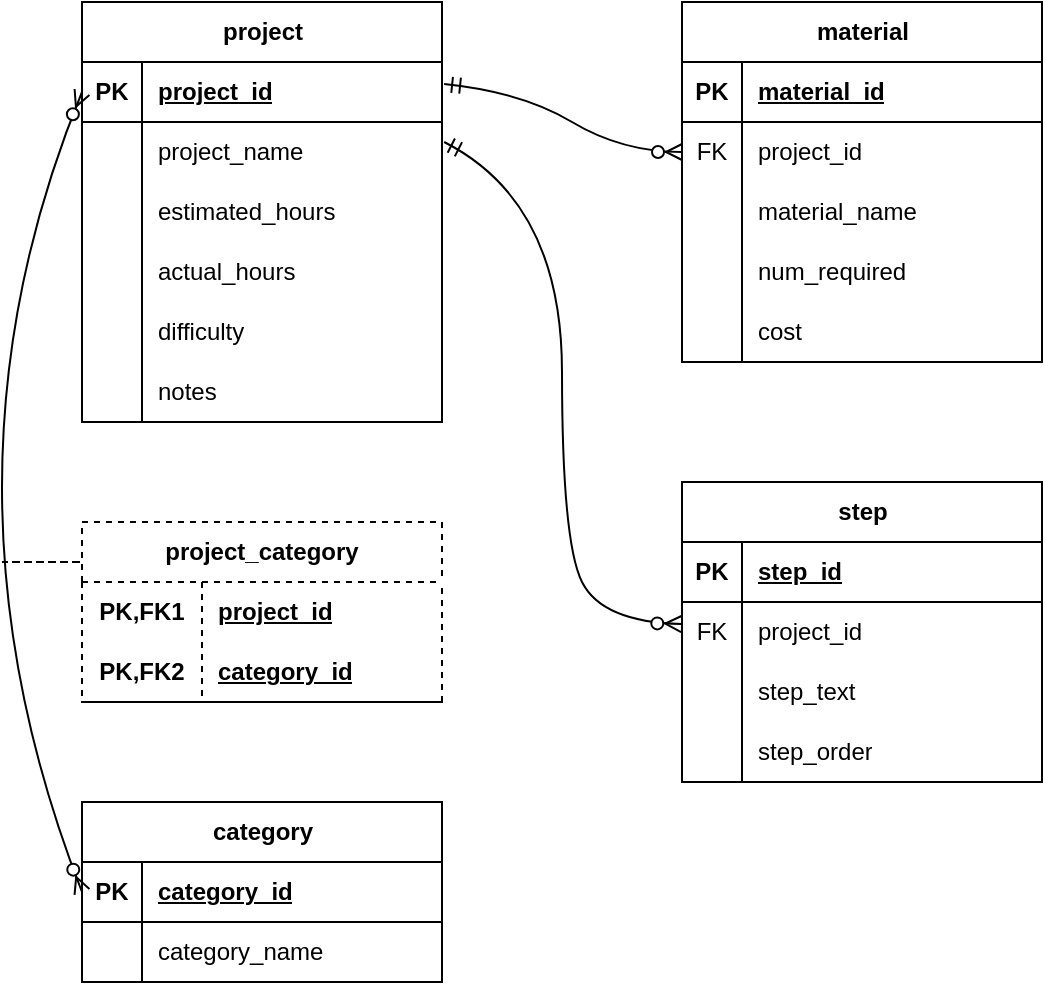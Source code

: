 <mxfile version="26.0.9">
  <diagram id="R2lEEEUBdFMjLlhIrx00" name="Page-1">
    <mxGraphModel dx="792" dy="515" grid="1" gridSize="10" guides="1" tooltips="1" connect="1" arrows="1" fold="1" page="1" pageScale="1" pageWidth="850" pageHeight="1100" math="0" shadow="0" extFonts="Permanent Marker^https://fonts.googleapis.com/css?family=Permanent+Marker">
      <root>
        <mxCell id="0" />
        <mxCell id="1" parent="0" />
        <mxCell id="8Thl2Zmb6-EIQ0lzNdS0-1" value="project" style="shape=table;startSize=30;container=1;collapsible=1;childLayout=tableLayout;fixedRows=1;rowLines=0;fontStyle=1;align=center;resizeLast=1;html=1;" parent="1" vertex="1">
          <mxGeometry x="80" y="120" width="180" height="210" as="geometry" />
        </mxCell>
        <mxCell id="8Thl2Zmb6-EIQ0lzNdS0-2" value="" style="shape=tableRow;horizontal=0;startSize=0;swimlaneHead=0;swimlaneBody=0;fillColor=none;collapsible=0;dropTarget=0;points=[[0,0.5],[1,0.5]];portConstraint=eastwest;top=0;left=0;right=0;bottom=1;" parent="8Thl2Zmb6-EIQ0lzNdS0-1" vertex="1">
          <mxGeometry y="30" width="180" height="30" as="geometry" />
        </mxCell>
        <mxCell id="8Thl2Zmb6-EIQ0lzNdS0-3" value="PK" style="shape=partialRectangle;connectable=0;fillColor=none;top=0;left=0;bottom=0;right=0;fontStyle=1;overflow=hidden;whiteSpace=wrap;html=1;" parent="8Thl2Zmb6-EIQ0lzNdS0-2" vertex="1">
          <mxGeometry width="30" height="30" as="geometry">
            <mxRectangle width="30" height="30" as="alternateBounds" />
          </mxGeometry>
        </mxCell>
        <mxCell id="8Thl2Zmb6-EIQ0lzNdS0-4" value="project_id" style="shape=partialRectangle;connectable=0;fillColor=none;top=0;left=0;bottom=0;right=0;align=left;spacingLeft=6;fontStyle=5;overflow=hidden;whiteSpace=wrap;html=1;" parent="8Thl2Zmb6-EIQ0lzNdS0-2" vertex="1">
          <mxGeometry x="30" width="150" height="30" as="geometry">
            <mxRectangle width="150" height="30" as="alternateBounds" />
          </mxGeometry>
        </mxCell>
        <mxCell id="8Thl2Zmb6-EIQ0lzNdS0-5" value="" style="shape=tableRow;horizontal=0;startSize=0;swimlaneHead=0;swimlaneBody=0;fillColor=none;collapsible=0;dropTarget=0;points=[[0,0.5],[1,0.5]];portConstraint=eastwest;top=0;left=0;right=0;bottom=0;" parent="8Thl2Zmb6-EIQ0lzNdS0-1" vertex="1">
          <mxGeometry y="60" width="180" height="30" as="geometry" />
        </mxCell>
        <mxCell id="8Thl2Zmb6-EIQ0lzNdS0-6" value="" style="shape=partialRectangle;connectable=0;fillColor=none;top=0;left=0;bottom=0;right=0;editable=1;overflow=hidden;whiteSpace=wrap;html=1;" parent="8Thl2Zmb6-EIQ0lzNdS0-5" vertex="1">
          <mxGeometry width="30" height="30" as="geometry">
            <mxRectangle width="30" height="30" as="alternateBounds" />
          </mxGeometry>
        </mxCell>
        <mxCell id="8Thl2Zmb6-EIQ0lzNdS0-7" value="project_name" style="shape=partialRectangle;connectable=0;fillColor=none;top=0;left=0;bottom=0;right=0;align=left;spacingLeft=6;overflow=hidden;whiteSpace=wrap;html=1;" parent="8Thl2Zmb6-EIQ0lzNdS0-5" vertex="1">
          <mxGeometry x="30" width="150" height="30" as="geometry">
            <mxRectangle width="150" height="30" as="alternateBounds" />
          </mxGeometry>
        </mxCell>
        <mxCell id="8Thl2Zmb6-EIQ0lzNdS0-8" value="" style="shape=tableRow;horizontal=0;startSize=0;swimlaneHead=0;swimlaneBody=0;fillColor=none;collapsible=0;dropTarget=0;points=[[0,0.5],[1,0.5]];portConstraint=eastwest;top=0;left=0;right=0;bottom=0;" parent="8Thl2Zmb6-EIQ0lzNdS0-1" vertex="1">
          <mxGeometry y="90" width="180" height="30" as="geometry" />
        </mxCell>
        <mxCell id="8Thl2Zmb6-EIQ0lzNdS0-9" value="" style="shape=partialRectangle;connectable=0;fillColor=none;top=0;left=0;bottom=0;right=0;editable=1;overflow=hidden;whiteSpace=wrap;html=1;" parent="8Thl2Zmb6-EIQ0lzNdS0-8" vertex="1">
          <mxGeometry width="30" height="30" as="geometry">
            <mxRectangle width="30" height="30" as="alternateBounds" />
          </mxGeometry>
        </mxCell>
        <mxCell id="8Thl2Zmb6-EIQ0lzNdS0-10" value="estimated_hours" style="shape=partialRectangle;connectable=0;fillColor=none;top=0;left=0;bottom=0;right=0;align=left;spacingLeft=6;overflow=hidden;whiteSpace=wrap;html=1;" parent="8Thl2Zmb6-EIQ0lzNdS0-8" vertex="1">
          <mxGeometry x="30" width="150" height="30" as="geometry">
            <mxRectangle width="150" height="30" as="alternateBounds" />
          </mxGeometry>
        </mxCell>
        <mxCell id="8Thl2Zmb6-EIQ0lzNdS0-11" value="" style="shape=tableRow;horizontal=0;startSize=0;swimlaneHead=0;swimlaneBody=0;fillColor=none;collapsible=0;dropTarget=0;points=[[0,0.5],[1,0.5]];portConstraint=eastwest;top=0;left=0;right=0;bottom=0;" parent="8Thl2Zmb6-EIQ0lzNdS0-1" vertex="1">
          <mxGeometry y="120" width="180" height="30" as="geometry" />
        </mxCell>
        <mxCell id="8Thl2Zmb6-EIQ0lzNdS0-12" value="" style="shape=partialRectangle;connectable=0;fillColor=none;top=0;left=0;bottom=0;right=0;editable=1;overflow=hidden;whiteSpace=wrap;html=1;" parent="8Thl2Zmb6-EIQ0lzNdS0-11" vertex="1">
          <mxGeometry width="30" height="30" as="geometry">
            <mxRectangle width="30" height="30" as="alternateBounds" />
          </mxGeometry>
        </mxCell>
        <mxCell id="8Thl2Zmb6-EIQ0lzNdS0-13" value="actual_hours" style="shape=partialRectangle;connectable=0;fillColor=none;top=0;left=0;bottom=0;right=0;align=left;spacingLeft=6;overflow=hidden;whiteSpace=wrap;html=1;" parent="8Thl2Zmb6-EIQ0lzNdS0-11" vertex="1">
          <mxGeometry x="30" width="150" height="30" as="geometry">
            <mxRectangle width="150" height="30" as="alternateBounds" />
          </mxGeometry>
        </mxCell>
        <mxCell id="8Thl2Zmb6-EIQ0lzNdS0-14" style="shape=tableRow;horizontal=0;startSize=0;swimlaneHead=0;swimlaneBody=0;fillColor=none;collapsible=0;dropTarget=0;points=[[0,0.5],[1,0.5]];portConstraint=eastwest;top=0;left=0;right=0;bottom=0;" parent="8Thl2Zmb6-EIQ0lzNdS0-1" vertex="1">
          <mxGeometry y="150" width="180" height="30" as="geometry" />
        </mxCell>
        <mxCell id="8Thl2Zmb6-EIQ0lzNdS0-15" style="shape=partialRectangle;connectable=0;fillColor=none;top=0;left=0;bottom=0;right=0;editable=1;overflow=hidden;whiteSpace=wrap;html=1;" parent="8Thl2Zmb6-EIQ0lzNdS0-14" vertex="1">
          <mxGeometry width="30" height="30" as="geometry">
            <mxRectangle width="30" height="30" as="alternateBounds" />
          </mxGeometry>
        </mxCell>
        <mxCell id="8Thl2Zmb6-EIQ0lzNdS0-16" value="difficulty" style="shape=partialRectangle;connectable=0;fillColor=none;top=0;left=0;bottom=0;right=0;align=left;spacingLeft=6;overflow=hidden;whiteSpace=wrap;html=1;" parent="8Thl2Zmb6-EIQ0lzNdS0-14" vertex="1">
          <mxGeometry x="30" width="150" height="30" as="geometry">
            <mxRectangle width="150" height="30" as="alternateBounds" />
          </mxGeometry>
        </mxCell>
        <mxCell id="8Thl2Zmb6-EIQ0lzNdS0-17" style="shape=tableRow;horizontal=0;startSize=0;swimlaneHead=0;swimlaneBody=0;fillColor=none;collapsible=0;dropTarget=0;points=[[0,0.5],[1,0.5]];portConstraint=eastwest;top=0;left=0;right=0;bottom=0;" parent="8Thl2Zmb6-EIQ0lzNdS0-1" vertex="1">
          <mxGeometry y="180" width="180" height="30" as="geometry" />
        </mxCell>
        <mxCell id="8Thl2Zmb6-EIQ0lzNdS0-18" style="shape=partialRectangle;connectable=0;fillColor=none;top=0;left=0;bottom=0;right=0;editable=1;overflow=hidden;whiteSpace=wrap;html=1;" parent="8Thl2Zmb6-EIQ0lzNdS0-17" vertex="1">
          <mxGeometry width="30" height="30" as="geometry">
            <mxRectangle width="30" height="30" as="alternateBounds" />
          </mxGeometry>
        </mxCell>
        <mxCell id="8Thl2Zmb6-EIQ0lzNdS0-19" value="notes" style="shape=partialRectangle;connectable=0;fillColor=none;top=0;left=0;bottom=0;right=0;align=left;spacingLeft=6;overflow=hidden;whiteSpace=wrap;html=1;" parent="8Thl2Zmb6-EIQ0lzNdS0-17" vertex="1">
          <mxGeometry x="30" width="150" height="30" as="geometry">
            <mxRectangle width="150" height="30" as="alternateBounds" />
          </mxGeometry>
        </mxCell>
        <mxCell id="8Thl2Zmb6-EIQ0lzNdS0-33" value="project_category" style="shape=table;startSize=30;container=1;collapsible=1;childLayout=tableLayout;fixedRows=1;rowLines=0;fontStyle=1;align=center;resizeLast=1;html=1;whiteSpace=wrap;dashed=1;" parent="1" vertex="1">
          <mxGeometry x="80" y="380" width="180" height="90" as="geometry" />
        </mxCell>
        <mxCell id="8Thl2Zmb6-EIQ0lzNdS0-34" value="" style="shape=tableRow;horizontal=0;startSize=0;swimlaneHead=0;swimlaneBody=0;fillColor=none;collapsible=0;dropTarget=0;points=[[0,0.5],[1,0.5]];portConstraint=eastwest;top=0;left=0;right=0;bottom=0;html=1;" parent="8Thl2Zmb6-EIQ0lzNdS0-33" vertex="1">
          <mxGeometry y="30" width="180" height="30" as="geometry" />
        </mxCell>
        <mxCell id="8Thl2Zmb6-EIQ0lzNdS0-35" value="PK,FK1" style="shape=partialRectangle;connectable=0;fillColor=none;top=0;left=0;bottom=0;right=0;fontStyle=1;overflow=hidden;html=1;whiteSpace=wrap;" parent="8Thl2Zmb6-EIQ0lzNdS0-34" vertex="1">
          <mxGeometry width="60" height="30" as="geometry">
            <mxRectangle width="60" height="30" as="alternateBounds" />
          </mxGeometry>
        </mxCell>
        <mxCell id="8Thl2Zmb6-EIQ0lzNdS0-36" value="project_id" style="shape=partialRectangle;connectable=0;fillColor=none;top=0;left=0;bottom=0;right=0;align=left;spacingLeft=6;fontStyle=5;overflow=hidden;html=1;whiteSpace=wrap;" parent="8Thl2Zmb6-EIQ0lzNdS0-34" vertex="1">
          <mxGeometry x="60" width="120" height="30" as="geometry">
            <mxRectangle width="120" height="30" as="alternateBounds" />
          </mxGeometry>
        </mxCell>
        <mxCell id="8Thl2Zmb6-EIQ0lzNdS0-37" value="" style="shape=tableRow;horizontal=0;startSize=0;swimlaneHead=0;swimlaneBody=0;fillColor=none;collapsible=0;dropTarget=0;points=[[0,0.5],[1,0.5]];portConstraint=eastwest;top=0;left=0;right=0;bottom=1;html=1;" parent="8Thl2Zmb6-EIQ0lzNdS0-33" vertex="1">
          <mxGeometry y="60" width="180" height="30" as="geometry" />
        </mxCell>
        <mxCell id="8Thl2Zmb6-EIQ0lzNdS0-38" value="PK,FK2" style="shape=partialRectangle;connectable=0;fillColor=none;top=0;left=0;bottom=0;right=0;fontStyle=1;overflow=hidden;html=1;whiteSpace=wrap;" parent="8Thl2Zmb6-EIQ0lzNdS0-37" vertex="1">
          <mxGeometry width="60" height="30" as="geometry">
            <mxRectangle width="60" height="30" as="alternateBounds" />
          </mxGeometry>
        </mxCell>
        <mxCell id="8Thl2Zmb6-EIQ0lzNdS0-39" value="category_id" style="shape=partialRectangle;connectable=0;fillColor=none;top=0;left=0;bottom=0;right=0;align=left;spacingLeft=6;fontStyle=5;overflow=hidden;html=1;whiteSpace=wrap;" parent="8Thl2Zmb6-EIQ0lzNdS0-37" vertex="1">
          <mxGeometry x="60" width="120" height="30" as="geometry">
            <mxRectangle width="120" height="30" as="alternateBounds" />
          </mxGeometry>
        </mxCell>
        <mxCell id="8Thl2Zmb6-EIQ0lzNdS0-46" value="category" style="shape=table;startSize=30;container=1;collapsible=1;childLayout=tableLayout;fixedRows=1;rowLines=0;fontStyle=1;align=center;resizeLast=1;html=1;" parent="1" vertex="1">
          <mxGeometry x="80" y="520" width="180" height="90" as="geometry" />
        </mxCell>
        <mxCell id="8Thl2Zmb6-EIQ0lzNdS0-47" value="" style="shape=tableRow;horizontal=0;startSize=0;swimlaneHead=0;swimlaneBody=0;fillColor=none;collapsible=0;dropTarget=0;points=[[0,0.5],[1,0.5]];portConstraint=eastwest;top=0;left=0;right=0;bottom=1;" parent="8Thl2Zmb6-EIQ0lzNdS0-46" vertex="1">
          <mxGeometry y="30" width="180" height="30" as="geometry" />
        </mxCell>
        <mxCell id="8Thl2Zmb6-EIQ0lzNdS0-48" value="PK" style="shape=partialRectangle;connectable=0;fillColor=none;top=0;left=0;bottom=0;right=0;fontStyle=1;overflow=hidden;whiteSpace=wrap;html=1;" parent="8Thl2Zmb6-EIQ0lzNdS0-47" vertex="1">
          <mxGeometry width="30" height="30" as="geometry">
            <mxRectangle width="30" height="30" as="alternateBounds" />
          </mxGeometry>
        </mxCell>
        <mxCell id="8Thl2Zmb6-EIQ0lzNdS0-49" value="category_id" style="shape=partialRectangle;connectable=0;fillColor=none;top=0;left=0;bottom=0;right=0;align=left;spacingLeft=6;fontStyle=5;overflow=hidden;whiteSpace=wrap;html=1;" parent="8Thl2Zmb6-EIQ0lzNdS0-47" vertex="1">
          <mxGeometry x="30" width="150" height="30" as="geometry">
            <mxRectangle width="150" height="30" as="alternateBounds" />
          </mxGeometry>
        </mxCell>
        <mxCell id="8Thl2Zmb6-EIQ0lzNdS0-50" value="" style="shape=tableRow;horizontal=0;startSize=0;swimlaneHead=0;swimlaneBody=0;fillColor=none;collapsible=0;dropTarget=0;points=[[0,0.5],[1,0.5]];portConstraint=eastwest;top=0;left=0;right=0;bottom=0;" parent="8Thl2Zmb6-EIQ0lzNdS0-46" vertex="1">
          <mxGeometry y="60" width="180" height="30" as="geometry" />
        </mxCell>
        <mxCell id="8Thl2Zmb6-EIQ0lzNdS0-51" value="" style="shape=partialRectangle;connectable=0;fillColor=none;top=0;left=0;bottom=0;right=0;editable=1;overflow=hidden;whiteSpace=wrap;html=1;" parent="8Thl2Zmb6-EIQ0lzNdS0-50" vertex="1">
          <mxGeometry width="30" height="30" as="geometry">
            <mxRectangle width="30" height="30" as="alternateBounds" />
          </mxGeometry>
        </mxCell>
        <mxCell id="8Thl2Zmb6-EIQ0lzNdS0-52" value="category_name" style="shape=partialRectangle;connectable=0;fillColor=none;top=0;left=0;bottom=0;right=0;align=left;spacingLeft=6;overflow=hidden;whiteSpace=wrap;html=1;" parent="8Thl2Zmb6-EIQ0lzNdS0-50" vertex="1">
          <mxGeometry x="30" width="150" height="30" as="geometry">
            <mxRectangle width="150" height="30" as="alternateBounds" />
          </mxGeometry>
        </mxCell>
        <mxCell id="8Thl2Zmb6-EIQ0lzNdS0-59" value="material" style="shape=table;startSize=30;container=1;collapsible=1;childLayout=tableLayout;fixedRows=1;rowLines=0;fontStyle=1;align=center;resizeLast=1;html=1;" parent="1" vertex="1">
          <mxGeometry x="380" y="120" width="180" height="180" as="geometry" />
        </mxCell>
        <mxCell id="8Thl2Zmb6-EIQ0lzNdS0-60" value="" style="shape=tableRow;horizontal=0;startSize=0;swimlaneHead=0;swimlaneBody=0;fillColor=none;collapsible=0;dropTarget=0;points=[[0,0.5],[1,0.5]];portConstraint=eastwest;top=0;left=0;right=0;bottom=1;" parent="8Thl2Zmb6-EIQ0lzNdS0-59" vertex="1">
          <mxGeometry y="30" width="180" height="30" as="geometry" />
        </mxCell>
        <mxCell id="8Thl2Zmb6-EIQ0lzNdS0-61" value="PK" style="shape=partialRectangle;connectable=0;fillColor=none;top=0;left=0;bottom=0;right=0;fontStyle=1;overflow=hidden;whiteSpace=wrap;html=1;" parent="8Thl2Zmb6-EIQ0lzNdS0-60" vertex="1">
          <mxGeometry width="30" height="30" as="geometry">
            <mxRectangle width="30" height="30" as="alternateBounds" />
          </mxGeometry>
        </mxCell>
        <mxCell id="8Thl2Zmb6-EIQ0lzNdS0-62" value="material_id" style="shape=partialRectangle;connectable=0;fillColor=none;top=0;left=0;bottom=0;right=0;align=left;spacingLeft=6;fontStyle=5;overflow=hidden;whiteSpace=wrap;html=1;" parent="8Thl2Zmb6-EIQ0lzNdS0-60" vertex="1">
          <mxGeometry x="30" width="150" height="30" as="geometry">
            <mxRectangle width="150" height="30" as="alternateBounds" />
          </mxGeometry>
        </mxCell>
        <mxCell id="8Thl2Zmb6-EIQ0lzNdS0-63" value="" style="shape=tableRow;horizontal=0;startSize=0;swimlaneHead=0;swimlaneBody=0;fillColor=none;collapsible=0;dropTarget=0;points=[[0,0.5],[1,0.5]];portConstraint=eastwest;top=0;left=0;right=0;bottom=0;" parent="8Thl2Zmb6-EIQ0lzNdS0-59" vertex="1">
          <mxGeometry y="60" width="180" height="30" as="geometry" />
        </mxCell>
        <mxCell id="8Thl2Zmb6-EIQ0lzNdS0-64" value="FK" style="shape=partialRectangle;connectable=0;fillColor=none;top=0;left=0;bottom=0;right=0;editable=1;overflow=hidden;whiteSpace=wrap;html=1;" parent="8Thl2Zmb6-EIQ0lzNdS0-63" vertex="1">
          <mxGeometry width="30" height="30" as="geometry">
            <mxRectangle width="30" height="30" as="alternateBounds" />
          </mxGeometry>
        </mxCell>
        <mxCell id="8Thl2Zmb6-EIQ0lzNdS0-65" value="project_id" style="shape=partialRectangle;connectable=0;fillColor=none;top=0;left=0;bottom=0;right=0;align=left;spacingLeft=6;overflow=hidden;whiteSpace=wrap;html=1;" parent="8Thl2Zmb6-EIQ0lzNdS0-63" vertex="1">
          <mxGeometry x="30" width="150" height="30" as="geometry">
            <mxRectangle width="150" height="30" as="alternateBounds" />
          </mxGeometry>
        </mxCell>
        <mxCell id="8Thl2Zmb6-EIQ0lzNdS0-66" value="" style="shape=tableRow;horizontal=0;startSize=0;swimlaneHead=0;swimlaneBody=0;fillColor=none;collapsible=0;dropTarget=0;points=[[0,0.5],[1,0.5]];portConstraint=eastwest;top=0;left=0;right=0;bottom=0;" parent="8Thl2Zmb6-EIQ0lzNdS0-59" vertex="1">
          <mxGeometry y="90" width="180" height="30" as="geometry" />
        </mxCell>
        <mxCell id="8Thl2Zmb6-EIQ0lzNdS0-67" value="" style="shape=partialRectangle;connectable=0;fillColor=none;top=0;left=0;bottom=0;right=0;editable=1;overflow=hidden;whiteSpace=wrap;html=1;" parent="8Thl2Zmb6-EIQ0lzNdS0-66" vertex="1">
          <mxGeometry width="30" height="30" as="geometry">
            <mxRectangle width="30" height="30" as="alternateBounds" />
          </mxGeometry>
        </mxCell>
        <mxCell id="8Thl2Zmb6-EIQ0lzNdS0-68" value="material_name" style="shape=partialRectangle;connectable=0;fillColor=none;top=0;left=0;bottom=0;right=0;align=left;spacingLeft=6;overflow=hidden;whiteSpace=wrap;html=1;" parent="8Thl2Zmb6-EIQ0lzNdS0-66" vertex="1">
          <mxGeometry x="30" width="150" height="30" as="geometry">
            <mxRectangle width="150" height="30" as="alternateBounds" />
          </mxGeometry>
        </mxCell>
        <mxCell id="8Thl2Zmb6-EIQ0lzNdS0-69" value="" style="shape=tableRow;horizontal=0;startSize=0;swimlaneHead=0;swimlaneBody=0;fillColor=none;collapsible=0;dropTarget=0;points=[[0,0.5],[1,0.5]];portConstraint=eastwest;top=0;left=0;right=0;bottom=0;" parent="8Thl2Zmb6-EIQ0lzNdS0-59" vertex="1">
          <mxGeometry y="120" width="180" height="30" as="geometry" />
        </mxCell>
        <mxCell id="8Thl2Zmb6-EIQ0lzNdS0-70" value="" style="shape=partialRectangle;connectable=0;fillColor=none;top=0;left=0;bottom=0;right=0;editable=1;overflow=hidden;whiteSpace=wrap;html=1;" parent="8Thl2Zmb6-EIQ0lzNdS0-69" vertex="1">
          <mxGeometry width="30" height="30" as="geometry">
            <mxRectangle width="30" height="30" as="alternateBounds" />
          </mxGeometry>
        </mxCell>
        <mxCell id="8Thl2Zmb6-EIQ0lzNdS0-71" value="num_required" style="shape=partialRectangle;connectable=0;fillColor=none;top=0;left=0;bottom=0;right=0;align=left;spacingLeft=6;overflow=hidden;whiteSpace=wrap;html=1;" parent="8Thl2Zmb6-EIQ0lzNdS0-69" vertex="1">
          <mxGeometry x="30" width="150" height="30" as="geometry">
            <mxRectangle width="150" height="30" as="alternateBounds" />
          </mxGeometry>
        </mxCell>
        <mxCell id="8Thl2Zmb6-EIQ0lzNdS0-85" style="shape=tableRow;horizontal=0;startSize=0;swimlaneHead=0;swimlaneBody=0;fillColor=none;collapsible=0;dropTarget=0;points=[[0,0.5],[1,0.5]];portConstraint=eastwest;top=0;left=0;right=0;bottom=0;" parent="8Thl2Zmb6-EIQ0lzNdS0-59" vertex="1">
          <mxGeometry y="150" width="180" height="30" as="geometry" />
        </mxCell>
        <mxCell id="8Thl2Zmb6-EIQ0lzNdS0-86" style="shape=partialRectangle;connectable=0;fillColor=none;top=0;left=0;bottom=0;right=0;editable=1;overflow=hidden;whiteSpace=wrap;html=1;" parent="8Thl2Zmb6-EIQ0lzNdS0-85" vertex="1">
          <mxGeometry width="30" height="30" as="geometry">
            <mxRectangle width="30" height="30" as="alternateBounds" />
          </mxGeometry>
        </mxCell>
        <mxCell id="8Thl2Zmb6-EIQ0lzNdS0-87" value="cost" style="shape=partialRectangle;connectable=0;fillColor=none;top=0;left=0;bottom=0;right=0;align=left;spacingLeft=6;overflow=hidden;whiteSpace=wrap;html=1;" parent="8Thl2Zmb6-EIQ0lzNdS0-85" vertex="1">
          <mxGeometry x="30" width="150" height="30" as="geometry">
            <mxRectangle width="150" height="30" as="alternateBounds" />
          </mxGeometry>
        </mxCell>
        <mxCell id="8Thl2Zmb6-EIQ0lzNdS0-72" value="step" style="shape=table;startSize=30;container=1;collapsible=1;childLayout=tableLayout;fixedRows=1;rowLines=0;fontStyle=1;align=center;resizeLast=1;html=1;" parent="1" vertex="1">
          <mxGeometry x="380" y="360" width="180" height="150" as="geometry" />
        </mxCell>
        <mxCell id="8Thl2Zmb6-EIQ0lzNdS0-73" value="" style="shape=tableRow;horizontal=0;startSize=0;swimlaneHead=0;swimlaneBody=0;fillColor=none;collapsible=0;dropTarget=0;points=[[0,0.5],[1,0.5]];portConstraint=eastwest;top=0;left=0;right=0;bottom=1;" parent="8Thl2Zmb6-EIQ0lzNdS0-72" vertex="1">
          <mxGeometry y="30" width="180" height="30" as="geometry" />
        </mxCell>
        <mxCell id="8Thl2Zmb6-EIQ0lzNdS0-74" value="PK" style="shape=partialRectangle;connectable=0;fillColor=none;top=0;left=0;bottom=0;right=0;fontStyle=1;overflow=hidden;whiteSpace=wrap;html=1;" parent="8Thl2Zmb6-EIQ0lzNdS0-73" vertex="1">
          <mxGeometry width="30" height="30" as="geometry">
            <mxRectangle width="30" height="30" as="alternateBounds" />
          </mxGeometry>
        </mxCell>
        <mxCell id="8Thl2Zmb6-EIQ0lzNdS0-75" value="step_id" style="shape=partialRectangle;connectable=0;fillColor=none;top=0;left=0;bottom=0;right=0;align=left;spacingLeft=6;fontStyle=5;overflow=hidden;whiteSpace=wrap;html=1;" parent="8Thl2Zmb6-EIQ0lzNdS0-73" vertex="1">
          <mxGeometry x="30" width="150" height="30" as="geometry">
            <mxRectangle width="150" height="30" as="alternateBounds" />
          </mxGeometry>
        </mxCell>
        <mxCell id="8Thl2Zmb6-EIQ0lzNdS0-76" value="" style="shape=tableRow;horizontal=0;startSize=0;swimlaneHead=0;swimlaneBody=0;fillColor=none;collapsible=0;dropTarget=0;points=[[0,0.5],[1,0.5]];portConstraint=eastwest;top=0;left=0;right=0;bottom=0;" parent="8Thl2Zmb6-EIQ0lzNdS0-72" vertex="1">
          <mxGeometry y="60" width="180" height="30" as="geometry" />
        </mxCell>
        <mxCell id="8Thl2Zmb6-EIQ0lzNdS0-77" value="FK" style="shape=partialRectangle;connectable=0;fillColor=none;top=0;left=0;bottom=0;right=0;editable=1;overflow=hidden;whiteSpace=wrap;html=1;" parent="8Thl2Zmb6-EIQ0lzNdS0-76" vertex="1">
          <mxGeometry width="30" height="30" as="geometry">
            <mxRectangle width="30" height="30" as="alternateBounds" />
          </mxGeometry>
        </mxCell>
        <mxCell id="8Thl2Zmb6-EIQ0lzNdS0-78" value="project_id" style="shape=partialRectangle;connectable=0;fillColor=none;top=0;left=0;bottom=0;right=0;align=left;spacingLeft=6;overflow=hidden;whiteSpace=wrap;html=1;" parent="8Thl2Zmb6-EIQ0lzNdS0-76" vertex="1">
          <mxGeometry x="30" width="150" height="30" as="geometry">
            <mxRectangle width="150" height="30" as="alternateBounds" />
          </mxGeometry>
        </mxCell>
        <mxCell id="8Thl2Zmb6-EIQ0lzNdS0-79" value="" style="shape=tableRow;horizontal=0;startSize=0;swimlaneHead=0;swimlaneBody=0;fillColor=none;collapsible=0;dropTarget=0;points=[[0,0.5],[1,0.5]];portConstraint=eastwest;top=0;left=0;right=0;bottom=0;" parent="8Thl2Zmb6-EIQ0lzNdS0-72" vertex="1">
          <mxGeometry y="90" width="180" height="30" as="geometry" />
        </mxCell>
        <mxCell id="8Thl2Zmb6-EIQ0lzNdS0-80" value="" style="shape=partialRectangle;connectable=0;fillColor=none;top=0;left=0;bottom=0;right=0;editable=1;overflow=hidden;whiteSpace=wrap;html=1;" parent="8Thl2Zmb6-EIQ0lzNdS0-79" vertex="1">
          <mxGeometry width="30" height="30" as="geometry">
            <mxRectangle width="30" height="30" as="alternateBounds" />
          </mxGeometry>
        </mxCell>
        <mxCell id="8Thl2Zmb6-EIQ0lzNdS0-81" value="step_text" style="shape=partialRectangle;connectable=0;fillColor=none;top=0;left=0;bottom=0;right=0;align=left;spacingLeft=6;overflow=hidden;whiteSpace=wrap;html=1;" parent="8Thl2Zmb6-EIQ0lzNdS0-79" vertex="1">
          <mxGeometry x="30" width="150" height="30" as="geometry">
            <mxRectangle width="150" height="30" as="alternateBounds" />
          </mxGeometry>
        </mxCell>
        <mxCell id="8Thl2Zmb6-EIQ0lzNdS0-82" value="" style="shape=tableRow;horizontal=0;startSize=0;swimlaneHead=0;swimlaneBody=0;fillColor=none;collapsible=0;dropTarget=0;points=[[0,0.5],[1,0.5]];portConstraint=eastwest;top=0;left=0;right=0;bottom=0;" parent="8Thl2Zmb6-EIQ0lzNdS0-72" vertex="1">
          <mxGeometry y="120" width="180" height="30" as="geometry" />
        </mxCell>
        <mxCell id="8Thl2Zmb6-EIQ0lzNdS0-83" value="" style="shape=partialRectangle;connectable=0;fillColor=none;top=0;left=0;bottom=0;right=0;editable=1;overflow=hidden;whiteSpace=wrap;html=1;" parent="8Thl2Zmb6-EIQ0lzNdS0-82" vertex="1">
          <mxGeometry width="30" height="30" as="geometry">
            <mxRectangle width="30" height="30" as="alternateBounds" />
          </mxGeometry>
        </mxCell>
        <mxCell id="8Thl2Zmb6-EIQ0lzNdS0-84" value="step_order" style="shape=partialRectangle;connectable=0;fillColor=none;top=0;left=0;bottom=0;right=0;align=left;spacingLeft=6;overflow=hidden;whiteSpace=wrap;html=1;" parent="8Thl2Zmb6-EIQ0lzNdS0-82" vertex="1">
          <mxGeometry x="30" width="150" height="30" as="geometry">
            <mxRectangle width="150" height="30" as="alternateBounds" />
          </mxGeometry>
        </mxCell>
        <mxCell id="8Thl2Zmb6-EIQ0lzNdS0-89" value="" style="fontSize=12;html=1;endArrow=ERzeroToMany;endFill=1;startArrow=ERzeroToMany;rounded=0;entryX=0;entryY=0.5;entryDx=0;entryDy=0;exitX=0;exitY=0.5;exitDx=0;exitDy=0;curved=1;" parent="1" source="8Thl2Zmb6-EIQ0lzNdS0-47" target="8Thl2Zmb6-EIQ0lzNdS0-2" edge="1">
          <mxGeometry width="100" height="100" relative="1" as="geometry">
            <mxPoint x="10" y="350" as="sourcePoint" />
            <mxPoint x="110" y="250" as="targetPoint" />
            <Array as="points">
              <mxPoint y="360" />
            </Array>
          </mxGeometry>
        </mxCell>
        <mxCell id="8Thl2Zmb6-EIQ0lzNdS0-90" value="" style="endArrow=none;html=1;rounded=0;dashed=1;" parent="1" edge="1">
          <mxGeometry relative="1" as="geometry">
            <mxPoint x="40" y="400" as="sourcePoint" />
            <mxPoint x="40" y="400" as="targetPoint" />
            <Array as="points">
              <mxPoint x="80" y="400" />
            </Array>
          </mxGeometry>
        </mxCell>
        <mxCell id="8Thl2Zmb6-EIQ0lzNdS0-91" value="" style="fontSize=12;html=1;endArrow=ERzeroToMany;startArrow=ERmandOne;rounded=0;entryX=0;entryY=0.5;entryDx=0;entryDy=0;exitX=1.006;exitY=0.367;exitDx=0;exitDy=0;exitPerimeter=0;curved=1;" parent="1" source="8Thl2Zmb6-EIQ0lzNdS0-2" target="8Thl2Zmb6-EIQ0lzNdS0-63" edge="1">
          <mxGeometry width="100" height="100" relative="1" as="geometry">
            <mxPoint x="260" y="170" as="sourcePoint" />
            <mxPoint x="360" y="70" as="targetPoint" />
            <Array as="points">
              <mxPoint x="300" y="165" />
              <mxPoint x="350" y="195" />
            </Array>
          </mxGeometry>
        </mxCell>
        <mxCell id="8Thl2Zmb6-EIQ0lzNdS0-92" value="" style="fontSize=12;html=1;endArrow=ERzeroToMany;startArrow=ERmandOne;rounded=0;entryX=-0.002;entryY=0.367;entryDx=0;entryDy=0;entryPerimeter=0;curved=1;" parent="1" target="8Thl2Zmb6-EIQ0lzNdS0-76" edge="1">
          <mxGeometry width="100" height="100" relative="1" as="geometry">
            <mxPoint x="261.08" y="190" as="sourcePoint" />
            <mxPoint x="380.0" y="439.68" as="targetPoint" />
            <Array as="points">
              <mxPoint x="320" y="220" />
              <mxPoint x="320" y="390" />
              <mxPoint x="340" y="430" />
            </Array>
          </mxGeometry>
        </mxCell>
      </root>
    </mxGraphModel>
  </diagram>
</mxfile>
